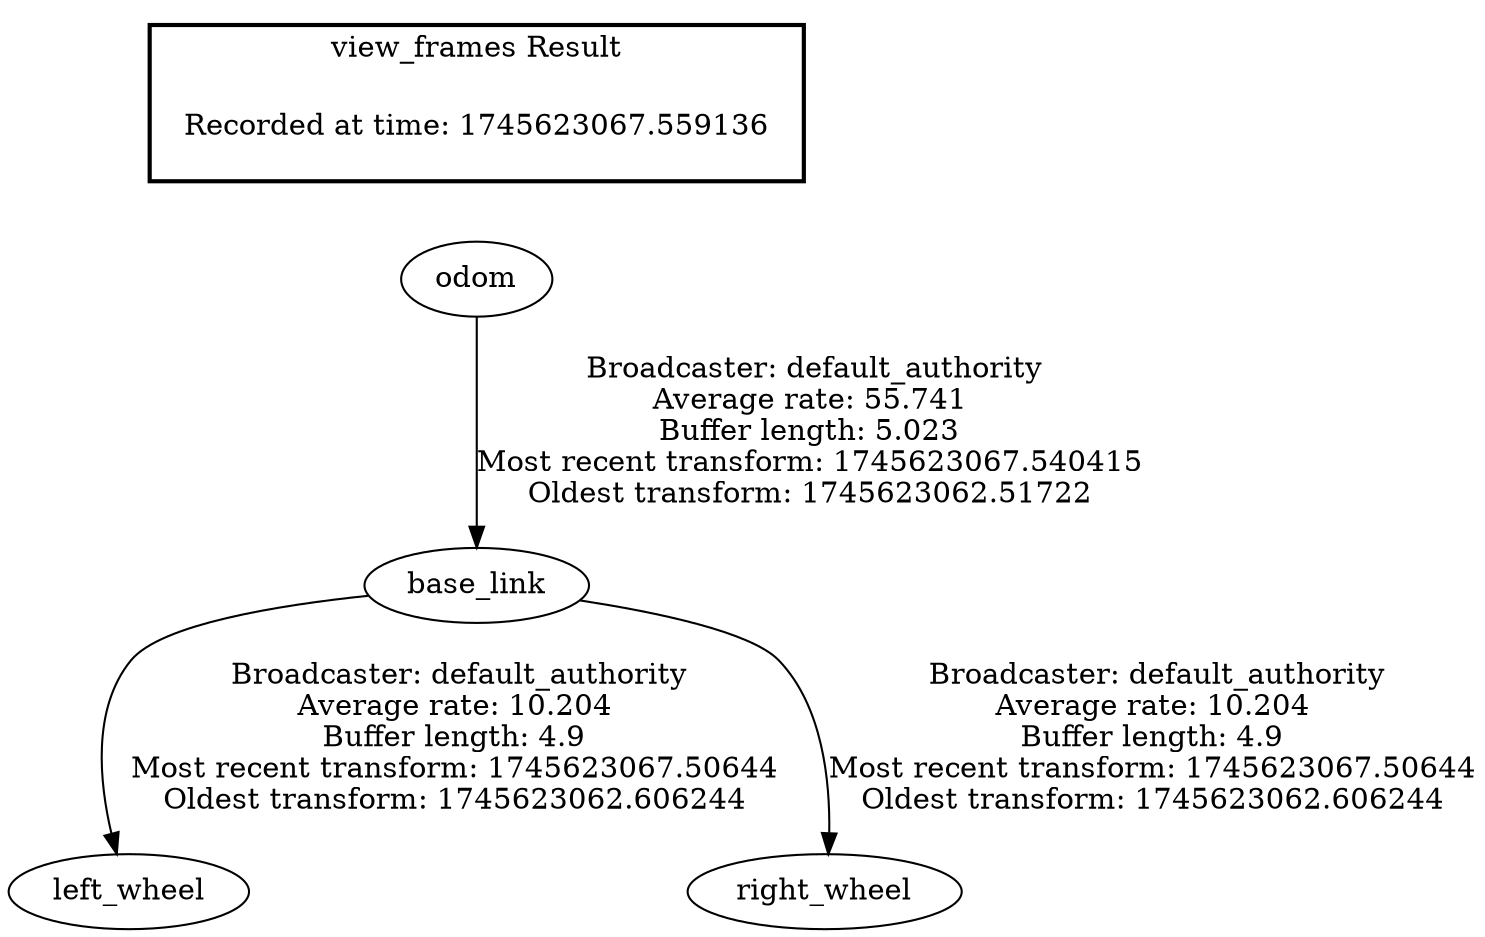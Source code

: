 digraph G {
"odom" -> "base_link"[label=" Broadcaster: default_authority\nAverage rate: 55.741\nBuffer length: 5.023\nMost recent transform: 1745623067.540415\nOldest transform: 1745623062.51722\n"];
"base_link" -> "left_wheel"[label=" Broadcaster: default_authority\nAverage rate: 10.204\nBuffer length: 4.9\nMost recent transform: 1745623067.50644\nOldest transform: 1745623062.606244\n"];
"base_link" -> "right_wheel"[label=" Broadcaster: default_authority\nAverage rate: 10.204\nBuffer length: 4.9\nMost recent transform: 1745623067.50644\nOldest transform: 1745623062.606244\n"];
edge [style=invis];
 subgraph cluster_legend { style=bold; color=black; label ="view_frames Result";
"Recorded at time: 1745623067.559136"[ shape=plaintext ] ;
}->"odom";
}